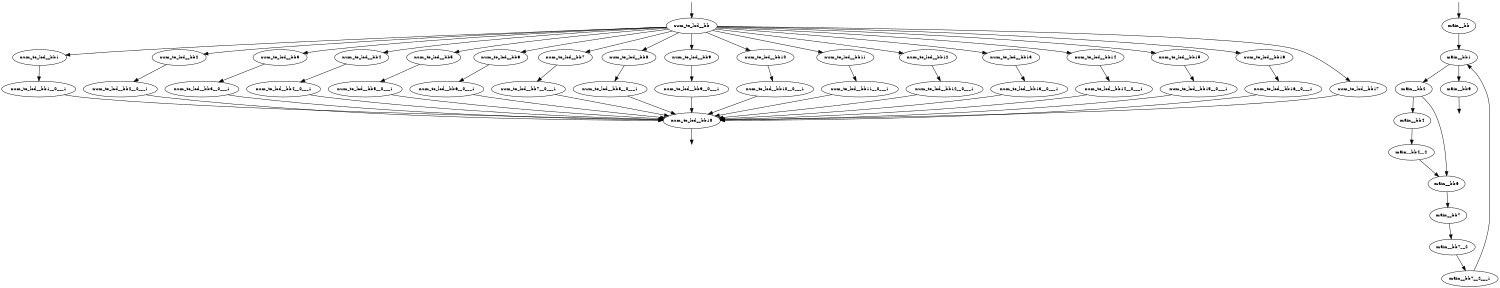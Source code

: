 digraph CFG {
size="10,8"
rankdir="TB"
orientation="portrait"
fontsize=10;
   subgraph "num_to_lcd" {
   "num_to_lcd0"[label="num_to_lcd__bb",fontsize=10,width=0.01]
   "num_to_lcd1"[label="num_to_lcd__bb1",fontsize=10,width=0.01]
   "num_to_lcd2"[label="num_to_lcd__bb1__0___1",fontsize=10,width=0.01]
   "num_to_lcd3"[label="num_to_lcd__bb2",fontsize=10,width=0.01]
   "num_to_lcd4"[label="num_to_lcd__bb2__0___1",fontsize=10,width=0.01]
   "num_to_lcd5"[label="num_to_lcd__bb3",fontsize=10,width=0.01]
   "num_to_lcd6"[label="num_to_lcd__bb3__0___1",fontsize=10,width=0.01]
   "num_to_lcd7"[label="num_to_lcd__bb4",fontsize=10,width=0.01]
   "num_to_lcd8"[label="num_to_lcd__bb4__0___1",fontsize=10,width=0.01]
   "num_to_lcd9"[label="num_to_lcd__bb5",fontsize=10,width=0.01]
   "num_to_lcd10"[label="num_to_lcd__bb5__0___1",fontsize=10,width=0.01]
   "num_to_lcd11"[label="num_to_lcd__bb6",fontsize=10,width=0.01]
   "num_to_lcd12"[label="num_to_lcd__bb6__0___1",fontsize=10,width=0.01]
   "num_to_lcd13"[label="num_to_lcd__bb7",fontsize=10,width=0.01]
   "num_to_lcd14"[label="num_to_lcd__bb7__0___1",fontsize=10,width=0.01]
   "num_to_lcd15"[label="num_to_lcd__bb8",fontsize=10,width=0.01]
   "num_to_lcd16"[label="num_to_lcd__bb8__0___1",fontsize=10,width=0.01]
   "num_to_lcd17"[label="num_to_lcd__bb9",fontsize=10,width=0.01]
   "num_to_lcd18"[label="num_to_lcd__bb9__0___1",fontsize=10,width=0.01]
   "num_to_lcd19"[label="num_to_lcd__bb10",fontsize=10,width=0.01]
   "num_to_lcd20"[label="num_to_lcd__bb10__0___1",fontsize=10,width=0.01]
   "num_to_lcd21"[label="num_to_lcd__bb11",fontsize=10,width=0.01]
   "num_to_lcd22"[label="num_to_lcd__bb11__0___1",fontsize=10,width=0.01]
   "num_to_lcd23"[label="num_to_lcd__bb12",fontsize=10,width=0.01]
   "num_to_lcd24"[label="num_to_lcd__bb12__0___1",fontsize=10,width=0.01]
   "num_to_lcd25"[label="num_to_lcd__bb13",fontsize=10,width=0.01]
   "num_to_lcd26"[label="num_to_lcd__bb13__0___1",fontsize=10,width=0.01]
   "num_to_lcd27"[label="num_to_lcd__bb14",fontsize=10,width=0.01]
   "num_to_lcd28"[label="num_to_lcd__bb14__0___1",fontsize=10,width=0.01]
   "num_to_lcd29"[label="num_to_lcd__bb15",fontsize=10,width=0.01]
   "num_to_lcd30"[label="num_to_lcd__bb15__0___1",fontsize=10,width=0.01]
   "num_to_lcd31"[label="num_to_lcd__bb16",fontsize=10,width=0.01]
   "num_to_lcd32"[label="num_to_lcd__bb16__0___1",fontsize=10,width=0.01]
   "num_to_lcd33"[label="num_to_lcd__bb17",fontsize=10,width=0.01]
   "num_to_lcd34"[label="num_to_lcd__bb18",fontsize=10,width=0.01]
   "num_to_lcd0" -> "num_to_lcd1"
   "num_to_lcd0" -> "num_to_lcd3"
   "num_to_lcd0" -> "num_to_lcd5"
   "num_to_lcd0" -> "num_to_lcd7"
   "num_to_lcd0" -> "num_to_lcd9"
   "num_to_lcd0" -> "num_to_lcd11"
   "num_to_lcd0" -> "num_to_lcd13"
   "num_to_lcd0" -> "num_to_lcd15"
   "num_to_lcd0" -> "num_to_lcd17"
   "num_to_lcd0" -> "num_to_lcd19"
   "num_to_lcd0" -> "num_to_lcd21"
   "num_to_lcd0" -> "num_to_lcd23"
   "num_to_lcd0" -> "num_to_lcd25"
   "num_to_lcd0" -> "num_to_lcd27"
   "num_to_lcd0" -> "num_to_lcd29"
   "num_to_lcd0" -> "num_to_lcd31"
   "num_to_lcd0" -> "num_to_lcd33"
   "num_to_lcd1" -> "num_to_lcd2"
   "num_to_lcd2" -> "num_to_lcd34"
   "num_to_lcd3" -> "num_to_lcd4"
   "num_to_lcd4" -> "num_to_lcd34"
   "num_to_lcd5" -> "num_to_lcd6"
   "num_to_lcd6" -> "num_to_lcd34"
   "num_to_lcd7" -> "num_to_lcd8"
   "num_to_lcd8" -> "num_to_lcd34"
   "num_to_lcd9" -> "num_to_lcd10"
   "num_to_lcd10" -> "num_to_lcd34"
   "num_to_lcd11" -> "num_to_lcd12"
   "num_to_lcd12" -> "num_to_lcd34"
   "num_to_lcd13" -> "num_to_lcd14"
   "num_to_lcd14" -> "num_to_lcd34"
   "num_to_lcd15" -> "num_to_lcd16"
   "num_to_lcd16" -> "num_to_lcd34"
   "num_to_lcd17" -> "num_to_lcd18"
   "num_to_lcd18" -> "num_to_lcd34"
   "num_to_lcd19" -> "num_to_lcd20"
   "num_to_lcd20" -> "num_to_lcd34"
   "num_to_lcd21" -> "num_to_lcd22"
   "num_to_lcd22" -> "num_to_lcd34"
   "num_to_lcd23" -> "num_to_lcd24"
   "num_to_lcd24" -> "num_to_lcd34"
   "num_to_lcd25" -> "num_to_lcd26"
   "num_to_lcd26" -> "num_to_lcd34"
   "num_to_lcd27" -> "num_to_lcd28"
   "num_to_lcd28" -> "num_to_lcd34"
   "num_to_lcd29" -> "num_to_lcd30"
   "num_to_lcd30" -> "num_to_lcd34"
   "num_to_lcd31" -> "num_to_lcd32"
   "num_to_lcd32" -> "num_to_lcd34"
   "num_to_lcd33" -> "num_to_lcd34"
   "num_to_lcd_entry" [label="",color="white",height="0.01",fontsize=10,width=0.01]
   "num_to_lcd_entry" -> "num_to_lcd0"
   "num_to_lcd_exit" [label="",color="white",fontsize=10,width=0.01]
   "num_to_lcd34" -> "num_to_lcd_exit"
}
   subgraph "main" {
   "main0"[label="main__bb",fontsize=10,width=0.01]
   "main1"[label="main__bb1",fontsize=10,width=0.01]
   "main2"[label="main__bb2",fontsize=10,width=0.01]
   "main3"[label="main__bb4",fontsize=10,width=0.01]
   "main4"[label="main__bb4__2",fontsize=10,width=0.01]
   "main5"[label="main__bb6",fontsize=10,width=0.01]
   "main6"[label="main__bb7",fontsize=10,width=0.01]
   "main7"[label="main__bb7__2",fontsize=10,width=0.01]
   "main8"[label="main__bb7__2___1",fontsize=10,width=0.01]
   "main9"[label="main__bb9",fontsize=10,width=0.01]
   "main0" -> "main1"
   "main1" -> "main2"
   "main1" -> "main9"
   "main2" -> "main3"
   "main2" -> "main5"
   "main3" -> "main4"
   "main4" -> "main5"
   "main5" -> "main6"
   "main6" -> "main7"
   "main7" -> "main8"
   "main8" -> "main1"
   "main_entry" [label="",color="white",height="0.01",fontsize=10,width=0.01]
   "main_entry" -> "main0"
   "main_exit" [label="",color="white",fontsize=10,width=0.01]
   "main9" -> "main_exit"
}
}
